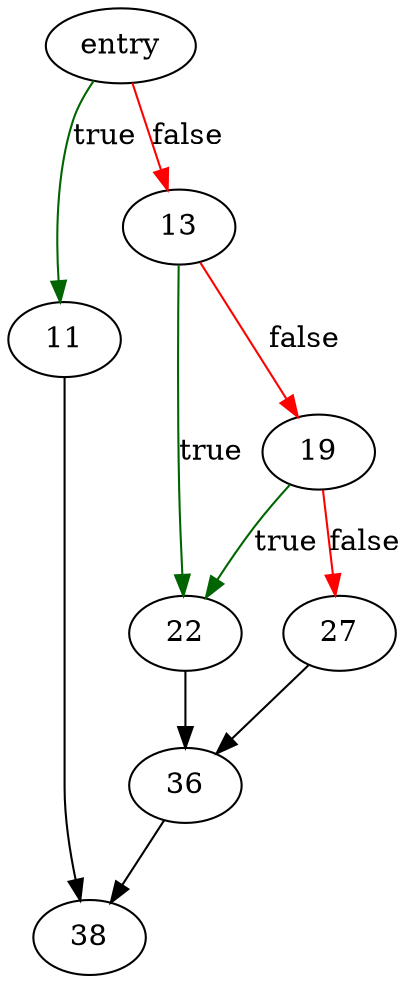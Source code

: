 digraph "sqlite3_vfs_register" {
	// Node definitions.
	2 [label=entry];
	11;
	13;
	19;
	22;
	27;
	36;
	38;

	// Edge definitions.
	2 -> 11 [
		color=darkgreen
		label=true
	];
	2 -> 13 [
		color=red
		label=false
	];
	11 -> 38;
	13 -> 19 [
		color=red
		label=false
	];
	13 -> 22 [
		color=darkgreen
		label=true
	];
	19 -> 22 [
		color=darkgreen
		label=true
	];
	19 -> 27 [
		color=red
		label=false
	];
	22 -> 36;
	27 -> 36;
	36 -> 38;
}